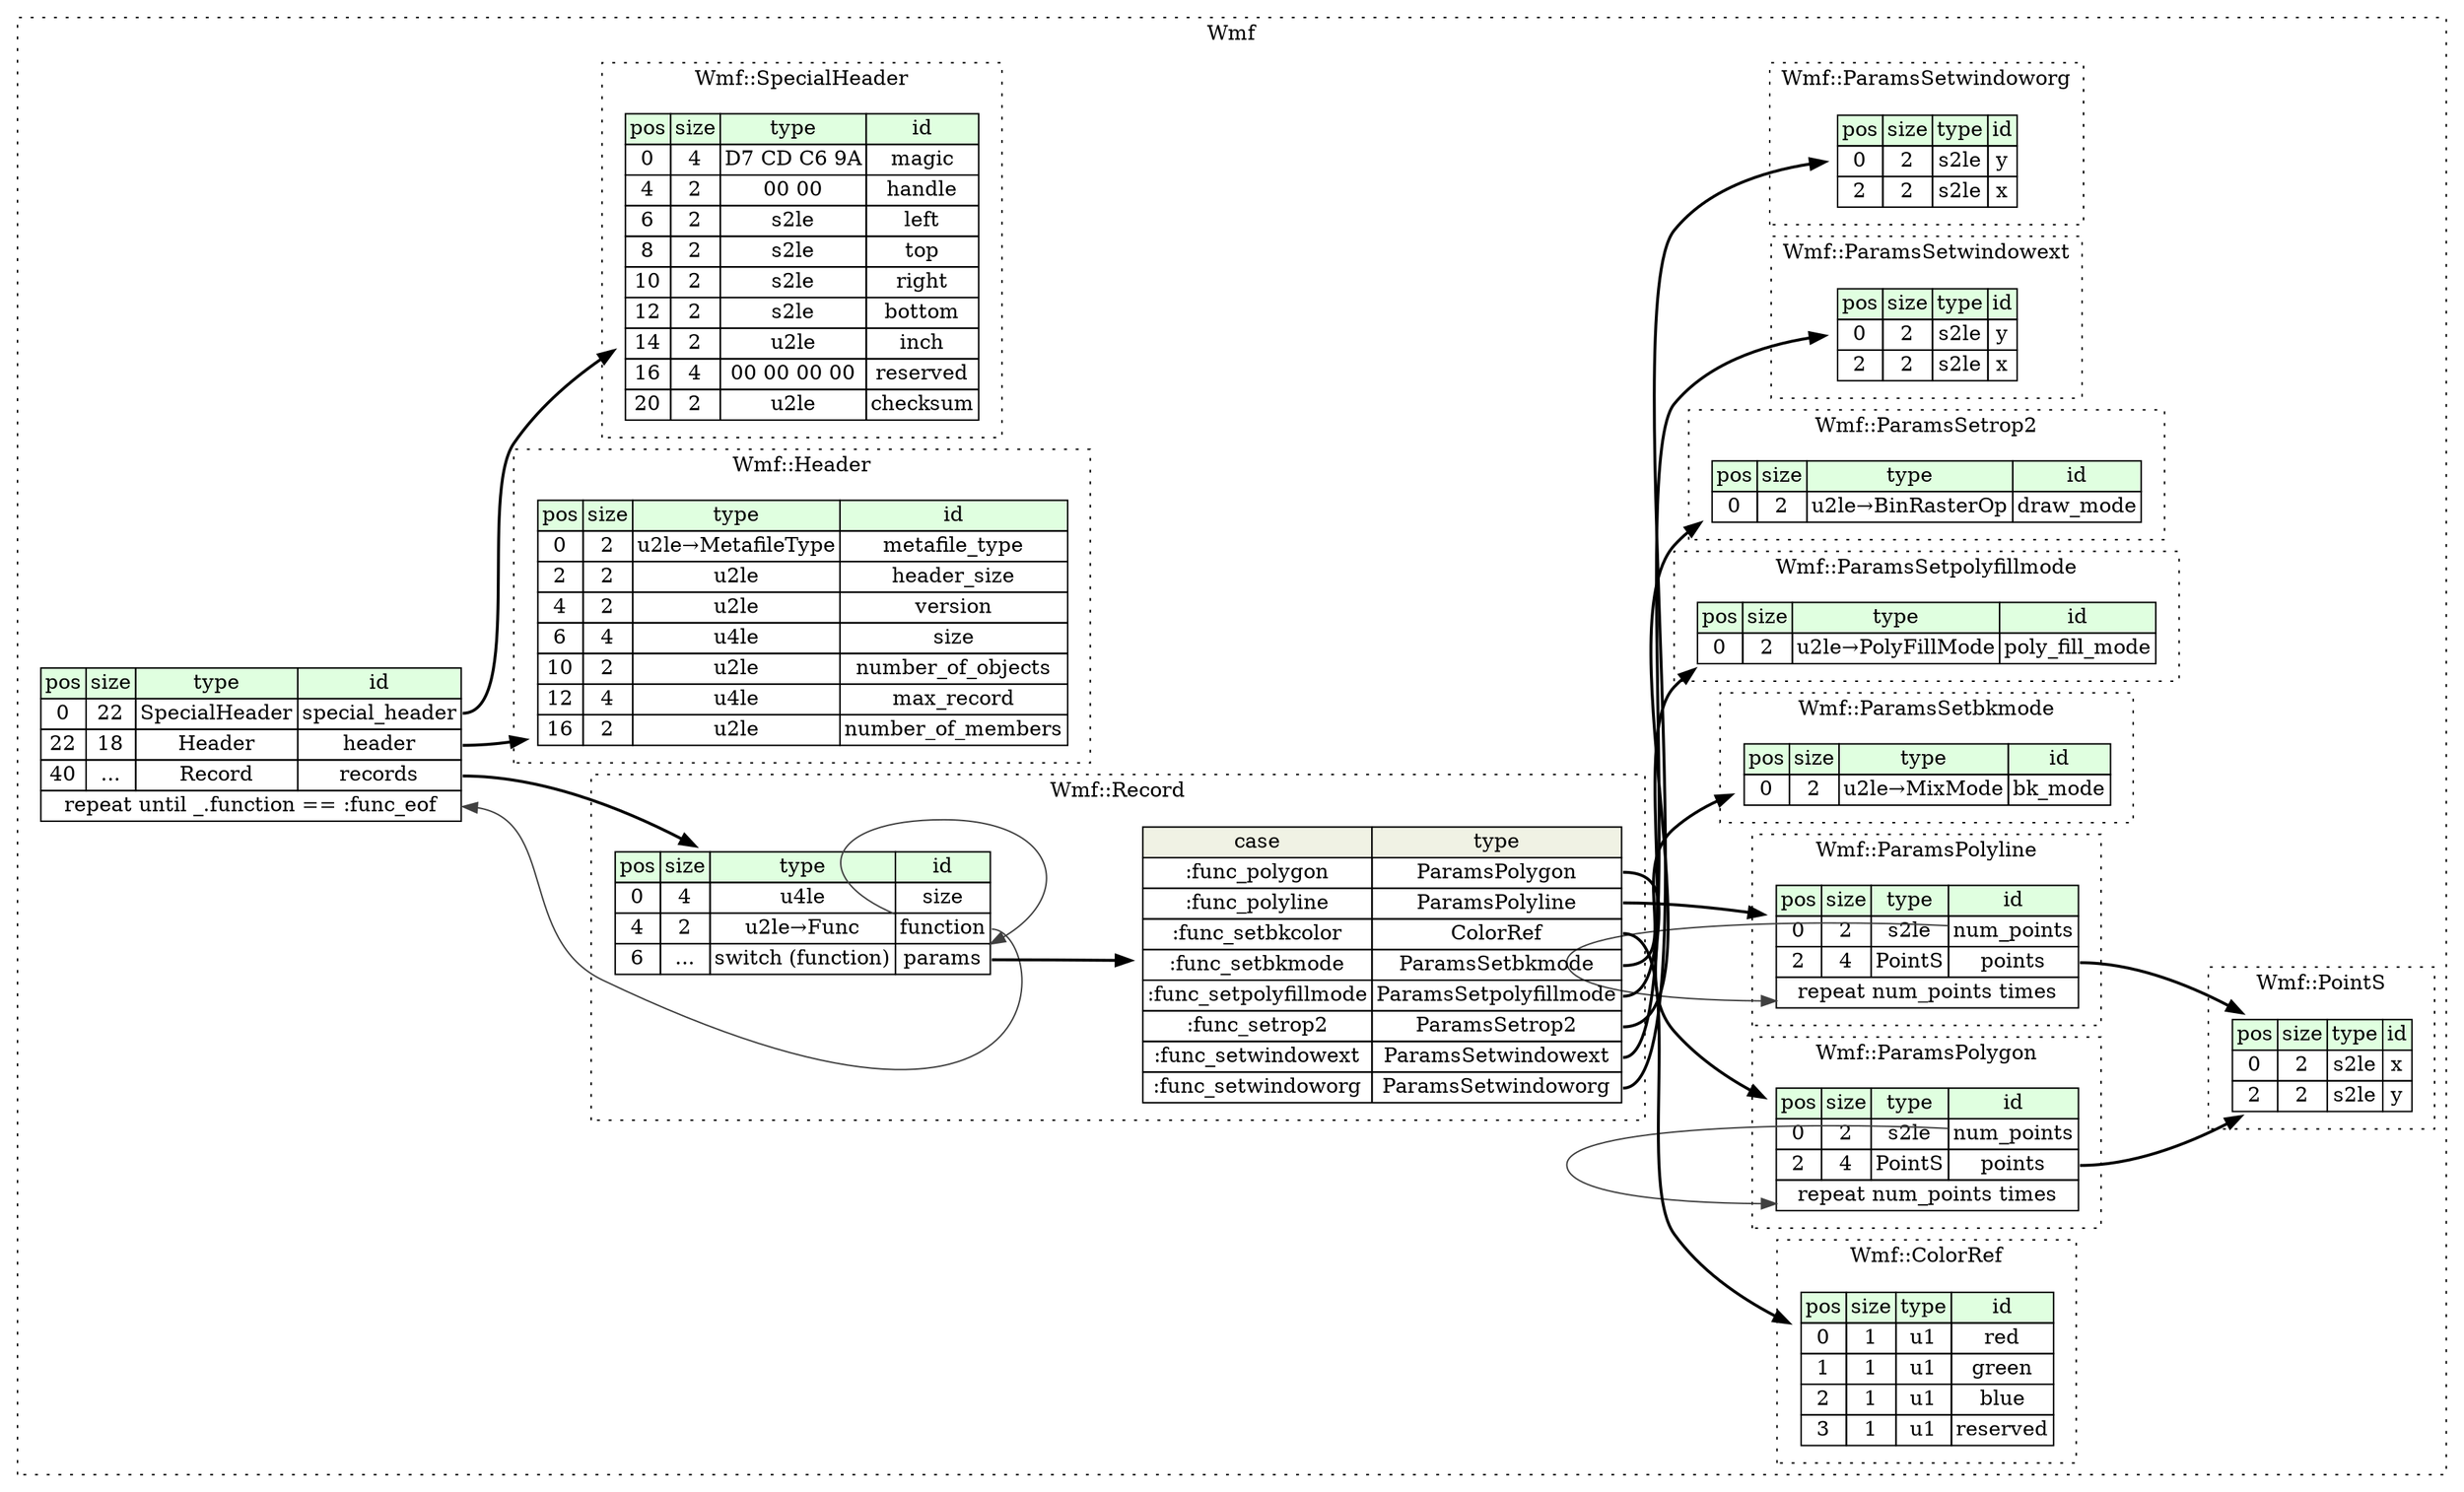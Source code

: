 digraph {
	rankdir=LR;
	node [shape=plaintext];
	subgraph cluster__wmf {
		label="Wmf";
		graph[style=dotted];

		wmf__seq [label=<<TABLE BORDER="0" CELLBORDER="1" CELLSPACING="0">
			<TR><TD BGCOLOR="#E0FFE0">pos</TD><TD BGCOLOR="#E0FFE0">size</TD><TD BGCOLOR="#E0FFE0">type</TD><TD BGCOLOR="#E0FFE0">id</TD></TR>
			<TR><TD PORT="special_header_pos">0</TD><TD PORT="special_header_size">22</TD><TD>SpecialHeader</TD><TD PORT="special_header_type">special_header</TD></TR>
			<TR><TD PORT="header_pos">22</TD><TD PORT="header_size">18</TD><TD>Header</TD><TD PORT="header_type">header</TD></TR>
			<TR><TD PORT="records_pos">40</TD><TD PORT="records_size">...</TD><TD>Record</TD><TD PORT="records_type">records</TD></TR>
			<TR><TD COLSPAN="4" PORT="records__repeat">repeat until _.function == :func_eof</TD></TR>
		</TABLE>>];
		subgraph cluster__color_ref {
			label="Wmf::ColorRef";
			graph[style=dotted];

			color_ref__seq [label=<<TABLE BORDER="0" CELLBORDER="1" CELLSPACING="0">
				<TR><TD BGCOLOR="#E0FFE0">pos</TD><TD BGCOLOR="#E0FFE0">size</TD><TD BGCOLOR="#E0FFE0">type</TD><TD BGCOLOR="#E0FFE0">id</TD></TR>
				<TR><TD PORT="red_pos">0</TD><TD PORT="red_size">1</TD><TD>u1</TD><TD PORT="red_type">red</TD></TR>
				<TR><TD PORT="green_pos">1</TD><TD PORT="green_size">1</TD><TD>u1</TD><TD PORT="green_type">green</TD></TR>
				<TR><TD PORT="blue_pos">2</TD><TD PORT="blue_size">1</TD><TD>u1</TD><TD PORT="blue_type">blue</TD></TR>
				<TR><TD PORT="reserved_pos">3</TD><TD PORT="reserved_size">1</TD><TD>u1</TD><TD PORT="reserved_type">reserved</TD></TR>
			</TABLE>>];
		}
		subgraph cluster__header {
			label="Wmf::Header";
			graph[style=dotted];

			header__seq [label=<<TABLE BORDER="0" CELLBORDER="1" CELLSPACING="0">
				<TR><TD BGCOLOR="#E0FFE0">pos</TD><TD BGCOLOR="#E0FFE0">size</TD><TD BGCOLOR="#E0FFE0">type</TD><TD BGCOLOR="#E0FFE0">id</TD></TR>
				<TR><TD PORT="metafile_type_pos">0</TD><TD PORT="metafile_type_size">2</TD><TD>u2le→MetafileType</TD><TD PORT="metafile_type_type">metafile_type</TD></TR>
				<TR><TD PORT="header_size_pos">2</TD><TD PORT="header_size_size">2</TD><TD>u2le</TD><TD PORT="header_size_type">header_size</TD></TR>
				<TR><TD PORT="version_pos">4</TD><TD PORT="version_size">2</TD><TD>u2le</TD><TD PORT="version_type">version</TD></TR>
				<TR><TD PORT="size_pos">6</TD><TD PORT="size_size">4</TD><TD>u4le</TD><TD PORT="size_type">size</TD></TR>
				<TR><TD PORT="number_of_objects_pos">10</TD><TD PORT="number_of_objects_size">2</TD><TD>u2le</TD><TD PORT="number_of_objects_type">number_of_objects</TD></TR>
				<TR><TD PORT="max_record_pos">12</TD><TD PORT="max_record_size">4</TD><TD>u4le</TD><TD PORT="max_record_type">max_record</TD></TR>
				<TR><TD PORT="number_of_members_pos">16</TD><TD PORT="number_of_members_size">2</TD><TD>u2le</TD><TD PORT="number_of_members_type">number_of_members</TD></TR>
			</TABLE>>];
		}
		subgraph cluster__params_polygon {
			label="Wmf::ParamsPolygon";
			graph[style=dotted];

			params_polygon__seq [label=<<TABLE BORDER="0" CELLBORDER="1" CELLSPACING="0">
				<TR><TD BGCOLOR="#E0FFE0">pos</TD><TD BGCOLOR="#E0FFE0">size</TD><TD BGCOLOR="#E0FFE0">type</TD><TD BGCOLOR="#E0FFE0">id</TD></TR>
				<TR><TD PORT="num_points_pos">0</TD><TD PORT="num_points_size">2</TD><TD>s2le</TD><TD PORT="num_points_type">num_points</TD></TR>
				<TR><TD PORT="points_pos">2</TD><TD PORT="points_size">4</TD><TD>PointS</TD><TD PORT="points_type">points</TD></TR>
				<TR><TD COLSPAN="4" PORT="points__repeat">repeat num_points times</TD></TR>
			</TABLE>>];
		}
		subgraph cluster__params_polyline {
			label="Wmf::ParamsPolyline";
			graph[style=dotted];

			params_polyline__seq [label=<<TABLE BORDER="0" CELLBORDER="1" CELLSPACING="0">
				<TR><TD BGCOLOR="#E0FFE0">pos</TD><TD BGCOLOR="#E0FFE0">size</TD><TD BGCOLOR="#E0FFE0">type</TD><TD BGCOLOR="#E0FFE0">id</TD></TR>
				<TR><TD PORT="num_points_pos">0</TD><TD PORT="num_points_size">2</TD><TD>s2le</TD><TD PORT="num_points_type">num_points</TD></TR>
				<TR><TD PORT="points_pos">2</TD><TD PORT="points_size">4</TD><TD>PointS</TD><TD PORT="points_type">points</TD></TR>
				<TR><TD COLSPAN="4" PORT="points__repeat">repeat num_points times</TD></TR>
			</TABLE>>];
		}
		subgraph cluster__params_setbkmode {
			label="Wmf::ParamsSetbkmode";
			graph[style=dotted];

			params_setbkmode__seq [label=<<TABLE BORDER="0" CELLBORDER="1" CELLSPACING="0">
				<TR><TD BGCOLOR="#E0FFE0">pos</TD><TD BGCOLOR="#E0FFE0">size</TD><TD BGCOLOR="#E0FFE0">type</TD><TD BGCOLOR="#E0FFE0">id</TD></TR>
				<TR><TD PORT="bk_mode_pos">0</TD><TD PORT="bk_mode_size">2</TD><TD>u2le→MixMode</TD><TD PORT="bk_mode_type">bk_mode</TD></TR>
			</TABLE>>];
		}
		subgraph cluster__params_setpolyfillmode {
			label="Wmf::ParamsSetpolyfillmode";
			graph[style=dotted];

			params_setpolyfillmode__seq [label=<<TABLE BORDER="0" CELLBORDER="1" CELLSPACING="0">
				<TR><TD BGCOLOR="#E0FFE0">pos</TD><TD BGCOLOR="#E0FFE0">size</TD><TD BGCOLOR="#E0FFE0">type</TD><TD BGCOLOR="#E0FFE0">id</TD></TR>
				<TR><TD PORT="poly_fill_mode_pos">0</TD><TD PORT="poly_fill_mode_size">2</TD><TD>u2le→PolyFillMode</TD><TD PORT="poly_fill_mode_type">poly_fill_mode</TD></TR>
			</TABLE>>];
		}
		subgraph cluster__params_setrop2 {
			label="Wmf::ParamsSetrop2";
			graph[style=dotted];

			params_setrop2__seq [label=<<TABLE BORDER="0" CELLBORDER="1" CELLSPACING="0">
				<TR><TD BGCOLOR="#E0FFE0">pos</TD><TD BGCOLOR="#E0FFE0">size</TD><TD BGCOLOR="#E0FFE0">type</TD><TD BGCOLOR="#E0FFE0">id</TD></TR>
				<TR><TD PORT="draw_mode_pos">0</TD><TD PORT="draw_mode_size">2</TD><TD>u2le→BinRasterOp</TD><TD PORT="draw_mode_type">draw_mode</TD></TR>
			</TABLE>>];
		}
		subgraph cluster__params_setwindowext {
			label="Wmf::ParamsSetwindowext";
			graph[style=dotted];

			params_setwindowext__seq [label=<<TABLE BORDER="0" CELLBORDER="1" CELLSPACING="0">
				<TR><TD BGCOLOR="#E0FFE0">pos</TD><TD BGCOLOR="#E0FFE0">size</TD><TD BGCOLOR="#E0FFE0">type</TD><TD BGCOLOR="#E0FFE0">id</TD></TR>
				<TR><TD PORT="y_pos">0</TD><TD PORT="y_size">2</TD><TD>s2le</TD><TD PORT="y_type">y</TD></TR>
				<TR><TD PORT="x_pos">2</TD><TD PORT="x_size">2</TD><TD>s2le</TD><TD PORT="x_type">x</TD></TR>
			</TABLE>>];
		}
		subgraph cluster__params_setwindoworg {
			label="Wmf::ParamsSetwindoworg";
			graph[style=dotted];

			params_setwindoworg__seq [label=<<TABLE BORDER="0" CELLBORDER="1" CELLSPACING="0">
				<TR><TD BGCOLOR="#E0FFE0">pos</TD><TD BGCOLOR="#E0FFE0">size</TD><TD BGCOLOR="#E0FFE0">type</TD><TD BGCOLOR="#E0FFE0">id</TD></TR>
				<TR><TD PORT="y_pos">0</TD><TD PORT="y_size">2</TD><TD>s2le</TD><TD PORT="y_type">y</TD></TR>
				<TR><TD PORT="x_pos">2</TD><TD PORT="x_size">2</TD><TD>s2le</TD><TD PORT="x_type">x</TD></TR>
			</TABLE>>];
		}
		subgraph cluster__point_s {
			label="Wmf::PointS";
			graph[style=dotted];

			point_s__seq [label=<<TABLE BORDER="0" CELLBORDER="1" CELLSPACING="0">
				<TR><TD BGCOLOR="#E0FFE0">pos</TD><TD BGCOLOR="#E0FFE0">size</TD><TD BGCOLOR="#E0FFE0">type</TD><TD BGCOLOR="#E0FFE0">id</TD></TR>
				<TR><TD PORT="x_pos">0</TD><TD PORT="x_size">2</TD><TD>s2le</TD><TD PORT="x_type">x</TD></TR>
				<TR><TD PORT="y_pos">2</TD><TD PORT="y_size">2</TD><TD>s2le</TD><TD PORT="y_type">y</TD></TR>
			</TABLE>>];
		}
		subgraph cluster__record {
			label="Wmf::Record";
			graph[style=dotted];

			record__seq [label=<<TABLE BORDER="0" CELLBORDER="1" CELLSPACING="0">
				<TR><TD BGCOLOR="#E0FFE0">pos</TD><TD BGCOLOR="#E0FFE0">size</TD><TD BGCOLOR="#E0FFE0">type</TD><TD BGCOLOR="#E0FFE0">id</TD></TR>
				<TR><TD PORT="size_pos">0</TD><TD PORT="size_size">4</TD><TD>u4le</TD><TD PORT="size_type">size</TD></TR>
				<TR><TD PORT="function_pos">4</TD><TD PORT="function_size">2</TD><TD>u2le→Func</TD><TD PORT="function_type">function</TD></TR>
				<TR><TD PORT="params_pos">6</TD><TD PORT="params_size">...</TD><TD>switch (function)</TD><TD PORT="params_type">params</TD></TR>
			</TABLE>>];
record__seq_params_switch [label=<<TABLE BORDER="0" CELLBORDER="1" CELLSPACING="0">
	<TR><TD BGCOLOR="#F0F2E4">case</TD><TD BGCOLOR="#F0F2E4">type</TD></TR>
	<TR><TD>:func_polygon</TD><TD PORT="case0">ParamsPolygon</TD></TR>
	<TR><TD>:func_polyline</TD><TD PORT="case1">ParamsPolyline</TD></TR>
	<TR><TD>:func_setbkcolor</TD><TD PORT="case2">ColorRef</TD></TR>
	<TR><TD>:func_setbkmode</TD><TD PORT="case3">ParamsSetbkmode</TD></TR>
	<TR><TD>:func_setpolyfillmode</TD><TD PORT="case4">ParamsSetpolyfillmode</TD></TR>
	<TR><TD>:func_setrop2</TD><TD PORT="case5">ParamsSetrop2</TD></TR>
	<TR><TD>:func_setwindowext</TD><TD PORT="case6">ParamsSetwindowext</TD></TR>
	<TR><TD>:func_setwindoworg</TD><TD PORT="case7">ParamsSetwindoworg</TD></TR>
</TABLE>>];
		}
		subgraph cluster__special_header {
			label="Wmf::SpecialHeader";
			graph[style=dotted];

			special_header__seq [label=<<TABLE BORDER="0" CELLBORDER="1" CELLSPACING="0">
				<TR><TD BGCOLOR="#E0FFE0">pos</TD><TD BGCOLOR="#E0FFE0">size</TD><TD BGCOLOR="#E0FFE0">type</TD><TD BGCOLOR="#E0FFE0">id</TD></TR>
				<TR><TD PORT="magic_pos">0</TD><TD PORT="magic_size">4</TD><TD>D7 CD C6 9A</TD><TD PORT="magic_type">magic</TD></TR>
				<TR><TD PORT="handle_pos">4</TD><TD PORT="handle_size">2</TD><TD>00 00</TD><TD PORT="handle_type">handle</TD></TR>
				<TR><TD PORT="left_pos">6</TD><TD PORT="left_size">2</TD><TD>s2le</TD><TD PORT="left_type">left</TD></TR>
				<TR><TD PORT="top_pos">8</TD><TD PORT="top_size">2</TD><TD>s2le</TD><TD PORT="top_type">top</TD></TR>
				<TR><TD PORT="right_pos">10</TD><TD PORT="right_size">2</TD><TD>s2le</TD><TD PORT="right_type">right</TD></TR>
				<TR><TD PORT="bottom_pos">12</TD><TD PORT="bottom_size">2</TD><TD>s2le</TD><TD PORT="bottom_type">bottom</TD></TR>
				<TR><TD PORT="inch_pos">14</TD><TD PORT="inch_size">2</TD><TD>u2le</TD><TD PORT="inch_type">inch</TD></TR>
				<TR><TD PORT="reserved_pos">16</TD><TD PORT="reserved_size">4</TD><TD>00 00 00 00</TD><TD PORT="reserved_type">reserved</TD></TR>
				<TR><TD PORT="checksum_pos">20</TD><TD PORT="checksum_size">2</TD><TD>u2le</TD><TD PORT="checksum_type">checksum</TD></TR>
			</TABLE>>];
		}
	}
	wmf__seq:special_header_type -> special_header__seq [style=bold];
	wmf__seq:header_type -> header__seq [style=bold];
	wmf__seq:records_type -> record__seq [style=bold];
	record__seq:function_type -> wmf__seq:records__repeat [color="#404040"];
	params_polygon__seq:points_type -> point_s__seq [style=bold];
	params_polygon__seq:num_points_type -> params_polygon__seq:points__repeat [color="#404040"];
	params_polyline__seq:points_type -> point_s__seq [style=bold];
	params_polyline__seq:num_points_type -> params_polyline__seq:points__repeat [color="#404040"];
	record__seq:params_type -> record__seq_params_switch [style=bold];
	record__seq_params_switch:case0 -> params_polygon__seq [style=bold];
	record__seq_params_switch:case1 -> params_polyline__seq [style=bold];
	record__seq_params_switch:case2 -> color_ref__seq [style=bold];
	record__seq_params_switch:case3 -> params_setbkmode__seq [style=bold];
	record__seq_params_switch:case4 -> params_setpolyfillmode__seq [style=bold];
	record__seq_params_switch:case5 -> params_setrop2__seq [style=bold];
	record__seq_params_switch:case6 -> params_setwindowext__seq [style=bold];
	record__seq_params_switch:case7 -> params_setwindoworg__seq [style=bold];
	record__seq:function_type -> record__seq:params_type [color="#404040"];
}
